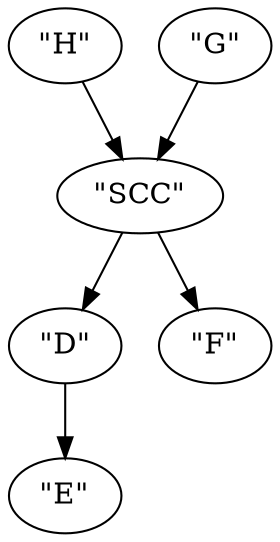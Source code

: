 digraph {
    0 [ label = "\"H\"" ]
    1 [ label = "\"G\"" ]
    2 [ label = "\"SCC\"" ]
    3 [ label = "\"D\"" ]
    4 [ label = "\"E\"" ]
    5 [ label = "\"F\"" ]
    0 -> 2 [ ]
    1 -> 2 [ ]
    2 -> 3 [ ]
    3 -> 4 [ ]
    2 -> 5 [ ]
}
